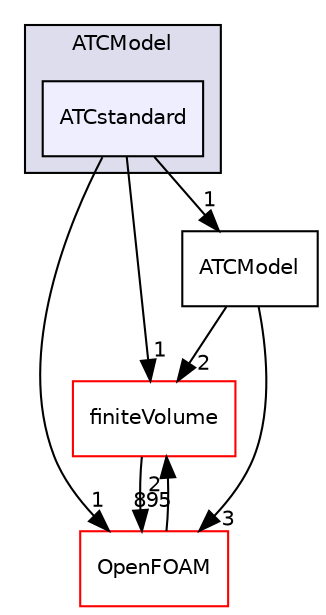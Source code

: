 digraph "src/optimisation/adjointOptimisation/adjoint/ATCModel/ATCstandard" {
  bgcolor=transparent;
  compound=true
  node [ fontsize="10", fontname="Helvetica"];
  edge [ labelfontsize="10", labelfontname="Helvetica"];
  subgraph clusterdir_6019e2ba756911614deb7d1618097af1 {
    graph [ bgcolor="#ddddee", pencolor="black", label="ATCModel" fontname="Helvetica", fontsize="10", URL="dir_6019e2ba756911614deb7d1618097af1.html"]
  dir_371d88c68c97722f15432f0532a63e8a [shape=box, label="ATCstandard", style="filled", fillcolor="#eeeeff", pencolor="black", URL="dir_371d88c68c97722f15432f0532a63e8a.html"];
  }
  dir_9bd15774b555cf7259a6fa18f99fe99b [shape=box label="finiteVolume" color="red" URL="dir_9bd15774b555cf7259a6fa18f99fe99b.html"];
  dir_c5473ff19b20e6ec4dfe5c310b3778a8 [shape=box label="OpenFOAM" color="red" URL="dir_c5473ff19b20e6ec4dfe5c310b3778a8.html"];
  dir_cad2b8b015c5de74181d301f75c53494 [shape=box label="ATCModel" URL="dir_cad2b8b015c5de74181d301f75c53494.html"];
  dir_9bd15774b555cf7259a6fa18f99fe99b->dir_c5473ff19b20e6ec4dfe5c310b3778a8 [headlabel="895", labeldistance=1.5 headhref="dir_000814_002151.html"];
  dir_371d88c68c97722f15432f0532a63e8a->dir_9bd15774b555cf7259a6fa18f99fe99b [headlabel="1", labeldistance=1.5 headhref="dir_002787_000814.html"];
  dir_371d88c68c97722f15432f0532a63e8a->dir_c5473ff19b20e6ec4dfe5c310b3778a8 [headlabel="1", labeldistance=1.5 headhref="dir_002787_002151.html"];
  dir_371d88c68c97722f15432f0532a63e8a->dir_cad2b8b015c5de74181d301f75c53494 [headlabel="1", labeldistance=1.5 headhref="dir_002787_002786.html"];
  dir_c5473ff19b20e6ec4dfe5c310b3778a8->dir_9bd15774b555cf7259a6fa18f99fe99b [headlabel="2", labeldistance=1.5 headhref="dir_002151_000814.html"];
  dir_cad2b8b015c5de74181d301f75c53494->dir_9bd15774b555cf7259a6fa18f99fe99b [headlabel="2", labeldistance=1.5 headhref="dir_002786_000814.html"];
  dir_cad2b8b015c5de74181d301f75c53494->dir_c5473ff19b20e6ec4dfe5c310b3778a8 [headlabel="3", labeldistance=1.5 headhref="dir_002786_002151.html"];
}
